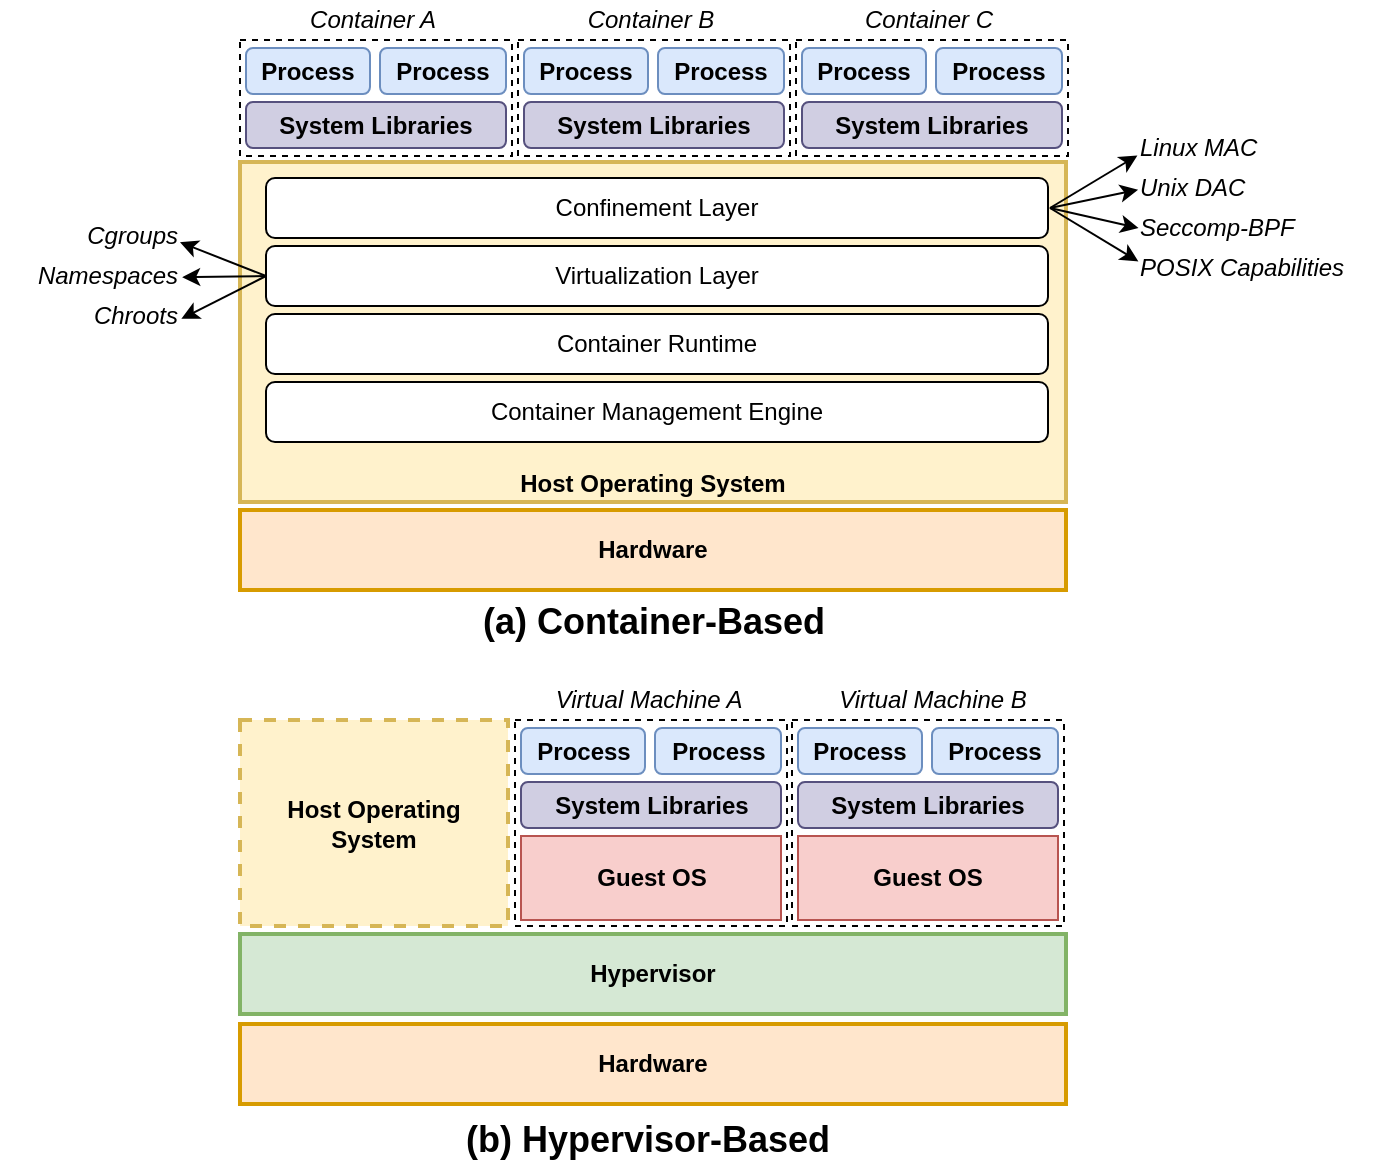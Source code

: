 <mxfile version="14.6.13" type="device"><diagram id="Iyh_wsnr-y02IcqG2gbX" name="Page-1"><mxGraphModel dx="2295" dy="1297" grid="1" gridSize="10" guides="1" tooltips="1" connect="1" arrows="1" fold="1" page="1" pageScale="1" pageWidth="850" pageHeight="1100" math="1" shadow="0"><root><mxCell id="0"/><mxCell id="1" parent="0"/><mxCell id="WYWR_9nGMZGuRG-j_Kwl-5" value="Host Operating System" style="rounded=0;whiteSpace=wrap;html=1;align=center;strokeWidth=2;fillColor=#fff2cc;strokeColor=#d6b656;fontStyle=1;verticalAlign=bottom;" parent="1" vertex="1"><mxGeometry x="240" y="121" width="413" height="170" as="geometry"/></mxCell><mxCell id="WYWR_9nGMZGuRG-j_Kwl-6" value="&lt;b&gt;Hardware&lt;/b&gt;" style="rounded=0;whiteSpace=wrap;html=1;align=center;strokeWidth=2;fillColor=#ffe6cc;strokeColor=#d79b00;" parent="1" vertex="1"><mxGeometry x="240" y="295" width="413" height="40" as="geometry"/></mxCell><mxCell id="WYWR_9nGMZGuRG-j_Kwl-15" value="Container Runtime" style="rounded=1;whiteSpace=wrap;html=1;strokeWidth=1;align=center;" parent="1" vertex="1"><mxGeometry x="253" y="197" width="391" height="30" as="geometry"/></mxCell><mxCell id="WYWR_9nGMZGuRG-j_Kwl-16" value="Container Management Engine" style="rounded=1;whiteSpace=wrap;html=1;strokeWidth=1;align=center;" parent="1" vertex="1"><mxGeometry x="253" y="231" width="391" height="30" as="geometry"/></mxCell><mxCell id="WYWR_9nGMZGuRG-j_Kwl-41" style="edgeStyle=none;rounded=0;orthogonalLoop=1;jettySize=auto;html=1;exitX=0;exitY=0.5;exitDx=0;exitDy=0;entryX=1;entryY=0.656;entryDx=0;entryDy=0;entryPerimeter=0;" parent="1" source="WYWR_9nGMZGuRG-j_Kwl-20" target="WYWR_9nGMZGuRG-j_Kwl-35" edge="1"><mxGeometry relative="1" as="geometry"/></mxCell><mxCell id="WYWR_9nGMZGuRG-j_Kwl-42" style="edgeStyle=none;rounded=0;orthogonalLoop=1;jettySize=auto;html=1;exitX=0;exitY=0.5;exitDx=0;exitDy=0;entryX=1.012;entryY=0.53;entryDx=0;entryDy=0;entryPerimeter=0;" parent="1" source="WYWR_9nGMZGuRG-j_Kwl-20" target="WYWR_9nGMZGuRG-j_Kwl-34" edge="1"><mxGeometry relative="1" as="geometry"/></mxCell><mxCell id="WYWR_9nGMZGuRG-j_Kwl-43" style="edgeStyle=none;rounded=0;orthogonalLoop=1;jettySize=auto;html=1;exitX=0;exitY=0.5;exitDx=0;exitDy=0;entryX=1.011;entryY=0.57;entryDx=0;entryDy=0;entryPerimeter=0;" parent="1" source="WYWR_9nGMZGuRG-j_Kwl-20" target="WYWR_9nGMZGuRG-j_Kwl-36" edge="1"><mxGeometry relative="1" as="geometry"/></mxCell><mxCell id="WYWR_9nGMZGuRG-j_Kwl-20" value="Virtualization Layer" style="rounded=1;whiteSpace=wrap;html=1;strokeWidth=1;align=center;" parent="1" vertex="1"><mxGeometry x="253" y="163" width="391" height="30" as="geometry"/></mxCell><mxCell id="WYWR_9nGMZGuRG-j_Kwl-30" style="edgeStyle=none;rounded=0;orthogonalLoop=1;jettySize=auto;html=1;exitX=1;exitY=0.5;exitDx=0;exitDy=0;entryX=0.01;entryY=0.686;entryDx=0;entryDy=0;entryPerimeter=0;" parent="1" target="WYWR_9nGMZGuRG-j_Kwl-22" edge="1"><mxGeometry relative="1" as="geometry"><mxPoint x="645" y="144" as="sourcePoint"/></mxGeometry></mxCell><mxCell id="WYWR_9nGMZGuRG-j_Kwl-31" style="edgeStyle=none;rounded=0;orthogonalLoop=1;jettySize=auto;html=1;exitX=1;exitY=0.5;exitDx=0;exitDy=0;entryX=0.015;entryY=0.544;entryDx=0;entryDy=0;entryPerimeter=0;" parent="1" target="WYWR_9nGMZGuRG-j_Kwl-23" edge="1"><mxGeometry relative="1" as="geometry"><mxPoint x="645" y="144" as="sourcePoint"/></mxGeometry></mxCell><mxCell id="WYWR_9nGMZGuRG-j_Kwl-32" style="edgeStyle=none;rounded=0;orthogonalLoop=1;jettySize=auto;html=1;exitX=1;exitY=0.5;exitDx=0;exitDy=0;entryX=0.014;entryY=0.502;entryDx=0;entryDy=0;entryPerimeter=0;" parent="1" target="WYWR_9nGMZGuRG-j_Kwl-24" edge="1"><mxGeometry relative="1" as="geometry"><mxPoint x="645" y="144" as="sourcePoint"/></mxGeometry></mxCell><mxCell id="WYWR_9nGMZGuRG-j_Kwl-33" style="edgeStyle=none;rounded=0;orthogonalLoop=1;jettySize=auto;html=1;exitX=1;exitY=0.5;exitDx=0;exitDy=0;entryX=0.01;entryY=0.335;entryDx=0;entryDy=0;entryPerimeter=0;" parent="1" target="WYWR_9nGMZGuRG-j_Kwl-25" edge="1"><mxGeometry relative="1" as="geometry"><mxPoint x="645" y="144" as="sourcePoint"/></mxGeometry></mxCell><mxCell id="WYWR_9nGMZGuRG-j_Kwl-21" value="Confinement Layer" style="rounded=1;whiteSpace=wrap;html=1;strokeWidth=1;align=center;" parent="1" vertex="1"><mxGeometry x="253" y="129" width="391" height="30" as="geometry"/></mxCell><mxCell id="WYWR_9nGMZGuRG-j_Kwl-22" value="Linux MAC" style="text;html=1;align=left;verticalAlign=middle;resizable=0;points=[];autosize=1;strokeColor=none;fontStyle=2" parent="1" vertex="1"><mxGeometry x="688" y="104" width="70" height="20" as="geometry"/></mxCell><mxCell id="WYWR_9nGMZGuRG-j_Kwl-23" value="Unix DAC" style="text;html=1;align=left;verticalAlign=middle;resizable=0;points=[];autosize=1;strokeColor=none;fontStyle=2" parent="1" vertex="1"><mxGeometry x="688" y="124" width="70" height="20" as="geometry"/></mxCell><mxCell id="WYWR_9nGMZGuRG-j_Kwl-24" value="Seccomp-BPF" style="text;html=1;align=left;verticalAlign=middle;resizable=0;points=[];autosize=1;strokeColor=none;fontStyle=2" parent="1" vertex="1"><mxGeometry x="688" y="144" width="90" height="20" as="geometry"/></mxCell><mxCell id="WYWR_9nGMZGuRG-j_Kwl-25" value="POSIX Capabilities" style="text;html=1;align=left;verticalAlign=middle;resizable=0;points=[];autosize=1;strokeColor=none;fontStyle=2" parent="1" vertex="1"><mxGeometry x="688" y="164" width="120" height="20" as="geometry"/></mxCell><mxCell id="WYWR_9nGMZGuRG-j_Kwl-34" value="Namespaces" style="text;html=1;align=right;verticalAlign=middle;resizable=0;points=[];autosize=1;strokeColor=none;fontStyle=2" parent="1" vertex="1"><mxGeometry x="120" y="168" width="90" height="20" as="geometry"/></mxCell><mxCell id="WYWR_9nGMZGuRG-j_Kwl-35" value="Cgroups" style="text;html=1;align=right;verticalAlign=middle;resizable=0;points=[];autosize=1;strokeColor=none;fontStyle=2" parent="1" vertex="1"><mxGeometry x="150" y="148" width="60" height="20" as="geometry"/></mxCell><mxCell id="WYWR_9nGMZGuRG-j_Kwl-36" value="Chroots" style="text;html=1;align=right;verticalAlign=middle;resizable=0;points=[];autosize=1;strokeColor=none;fontStyle=2" parent="1" vertex="1"><mxGeometry x="150" y="188" width="60" height="20" as="geometry"/></mxCell><mxCell id="WYWR_9nGMZGuRG-j_Kwl-45" value="(a) Container-Based" style="text;html=1;strokeColor=none;fillColor=none;align=center;verticalAlign=middle;whiteSpace=wrap;rounded=0;fontSize=18;fontStyle=1" parent="1" vertex="1"><mxGeometry x="352" y="341" width="190" height="20" as="geometry"/></mxCell><mxCell id="WYWR_9nGMZGuRG-j_Kwl-83" value="" style="rounded=0;whiteSpace=wrap;html=1;fontSize=23;fillColor=none;dashed=1;" parent="1" vertex="1"><mxGeometry x="377.5" y="400" width="136" height="103" as="geometry"/></mxCell><mxCell id="WYWR_9nGMZGuRG-j_Kwl-85" value="Host Operating&lt;br&gt;System" style="rounded=0;whiteSpace=wrap;html=1;align=center;strokeWidth=2;fillColor=#fff2cc;strokeColor=#d6b656;fontStyle=1;verticalAlign=middle;dashed=1;" parent="1" vertex="1"><mxGeometry x="240" y="400" width="134" height="103" as="geometry"/></mxCell><mxCell id="WYWR_9nGMZGuRG-j_Kwl-88" value="&lt;b&gt;Process&lt;/b&gt;" style="rounded=1;whiteSpace=wrap;html=1;align=center;strokeWidth=1;fillColor=#dae8fc;strokeColor=#6c8ebf;" parent="1" vertex="1"><mxGeometry x="380.5" y="404" width="62" height="23" as="geometry"/></mxCell><mxCell id="WYWR_9nGMZGuRG-j_Kwl-89" value="&lt;b&gt;Process&lt;/b&gt;" style="rounded=1;whiteSpace=wrap;html=1;align=center;strokeWidth=1;fillColor=#dae8fc;strokeColor=#6c8ebf;" parent="1" vertex="1"><mxGeometry x="447.5" y="404" width="63" height="23" as="geometry"/></mxCell><mxCell id="WYWR_9nGMZGuRG-j_Kwl-90" value="&lt;b&gt;System Libraries&lt;/b&gt;" style="rounded=1;whiteSpace=wrap;html=1;align=center;strokeWidth=1;fillColor=#d0cee2;strokeColor=#56517e;" parent="1" vertex="1"><mxGeometry x="380.5" y="431" width="130" height="23" as="geometry"/></mxCell><mxCell id="WYWR_9nGMZGuRG-j_Kwl-93" value="(b) Hypervisor-Based" style="text;html=1;strokeColor=none;fillColor=none;align=center;verticalAlign=middle;whiteSpace=wrap;rounded=0;fontSize=18;fontStyle=1" parent="1" vertex="1"><mxGeometry x="348.5" y="600" width="190" height="20" as="geometry"/></mxCell><mxCell id="WYWR_9nGMZGuRG-j_Kwl-94" value="Hypervisor" style="rounded=0;whiteSpace=wrap;html=1;strokeColor=#82b366;fillColor=#d5e8d4;strokeWidth=2;fontStyle=1;" parent="1" vertex="1"><mxGeometry x="240" y="507" width="413" height="40" as="geometry"/></mxCell><mxCell id="WYWR_9nGMZGuRG-j_Kwl-95" value="&lt;b&gt;Guest OS&lt;/b&gt;" style="rounded=0;whiteSpace=wrap;html=1;align=center;strokeWidth=1;fillColor=#f8cecc;strokeColor=#b85450;" parent="1" vertex="1"><mxGeometry x="380.5" y="458" width="130" height="42" as="geometry"/></mxCell><mxCell id="WYWR_9nGMZGuRG-j_Kwl-97" value="&lt;i&gt;Virtual Machine A&lt;/i&gt;" style="text;html=1;align=center;verticalAlign=middle;resizable=0;points=[];autosize=1;fontSize=12;" parent="1" vertex="1"><mxGeometry x="388.5" y="380" width="110" height="20" as="geometry"/></mxCell><mxCell id="WYWR_9nGMZGuRG-j_Kwl-98" value="" style="rounded=0;whiteSpace=wrap;html=1;fontSize=23;fillColor=none;dashed=1;" parent="1" vertex="1"><mxGeometry x="240" y="60" width="136" height="58" as="geometry"/></mxCell><mxCell id="WYWR_9nGMZGuRG-j_Kwl-99" value="" style="rounded=0;whiteSpace=wrap;html=1;fontSize=23;fillColor=none;dashed=1;" parent="1" vertex="1"><mxGeometry x="379" y="60" width="136" height="58" as="geometry"/></mxCell><mxCell id="WYWR_9nGMZGuRG-j_Kwl-100" value="&lt;i&gt;Container A&lt;/i&gt;" style="text;html=1;align=center;verticalAlign=middle;resizable=0;points=[];autosize=1;fontSize=12;" parent="1" vertex="1"><mxGeometry x="266" y="40" width="80" height="20" as="geometry"/></mxCell><mxCell id="WYWR_9nGMZGuRG-j_Kwl-101" value="&lt;b&gt;System Libraries&lt;/b&gt;" style="rounded=1;whiteSpace=wrap;html=1;align=center;strokeWidth=1;fillColor=#d0cee2;strokeColor=#56517e;" parent="1" vertex="1"><mxGeometry x="243" y="91" width="130" height="23" as="geometry"/></mxCell><mxCell id="WYWR_9nGMZGuRG-j_Kwl-102" value="&lt;b&gt;Process&lt;/b&gt;" style="rounded=1;whiteSpace=wrap;html=1;align=center;strokeWidth=1;fillColor=#dae8fc;strokeColor=#6c8ebf;" parent="1" vertex="1"><mxGeometry x="382" y="64" width="62" height="23" as="geometry"/></mxCell><mxCell id="WYWR_9nGMZGuRG-j_Kwl-103" value="&lt;b&gt;Process&lt;/b&gt;" style="rounded=1;whiteSpace=wrap;html=1;align=center;strokeWidth=1;fillColor=#dae8fc;strokeColor=#6c8ebf;" parent="1" vertex="1"><mxGeometry x="449" y="64" width="63" height="23" as="geometry"/></mxCell><mxCell id="WYWR_9nGMZGuRG-j_Kwl-104" value="&lt;b&gt;System Libraries&lt;/b&gt;" style="rounded=1;whiteSpace=wrap;html=1;align=center;strokeWidth=1;fillColor=#d0cee2;strokeColor=#56517e;" parent="1" vertex="1"><mxGeometry x="382" y="91" width="130" height="23" as="geometry"/></mxCell><mxCell id="WYWR_9nGMZGuRG-j_Kwl-105" value="&lt;b&gt;Process&lt;/b&gt;" style="rounded=1;whiteSpace=wrap;html=1;align=center;strokeWidth=1;fillColor=#dae8fc;strokeColor=#6c8ebf;" parent="1" vertex="1"><mxGeometry x="243" y="64" width="62" height="23" as="geometry"/></mxCell><mxCell id="WYWR_9nGMZGuRG-j_Kwl-106" value="&lt;b&gt;Process&lt;/b&gt;" style="rounded=1;whiteSpace=wrap;html=1;align=center;strokeWidth=1;fillColor=#dae8fc;strokeColor=#6c8ebf;" parent="1" vertex="1"><mxGeometry x="310" y="64" width="63" height="23" as="geometry"/></mxCell><mxCell id="WYWR_9nGMZGuRG-j_Kwl-109" value="&lt;i&gt;Container B&lt;/i&gt;" style="text;html=1;align=center;verticalAlign=middle;resizable=0;points=[];autosize=1;fontSize=12;" parent="1" vertex="1"><mxGeometry x="405" y="40" width="80" height="20" as="geometry"/></mxCell><mxCell id="FsN-Q-b7t8M4LK8fVa4E-3" value="" style="rounded=0;whiteSpace=wrap;html=1;fontSize=23;fillColor=none;dashed=1;" parent="1" vertex="1"><mxGeometry x="516" y="400" width="136" height="103" as="geometry"/></mxCell><mxCell id="FsN-Q-b7t8M4LK8fVa4E-4" value="&lt;b&gt;Process&lt;/b&gt;" style="rounded=1;whiteSpace=wrap;html=1;align=center;strokeWidth=1;fillColor=#dae8fc;strokeColor=#6c8ebf;" parent="1" vertex="1"><mxGeometry x="519" y="404" width="62" height="23" as="geometry"/></mxCell><mxCell id="FsN-Q-b7t8M4LK8fVa4E-5" value="&lt;b&gt;Process&lt;/b&gt;" style="rounded=1;whiteSpace=wrap;html=1;align=center;strokeWidth=1;fillColor=#dae8fc;strokeColor=#6c8ebf;" parent="1" vertex="1"><mxGeometry x="586" y="404" width="63" height="23" as="geometry"/></mxCell><mxCell id="FsN-Q-b7t8M4LK8fVa4E-6" value="&lt;b&gt;System Libraries&lt;/b&gt;" style="rounded=1;whiteSpace=wrap;html=1;align=center;strokeWidth=1;fillColor=#d0cee2;strokeColor=#56517e;" parent="1" vertex="1"><mxGeometry x="519" y="431" width="130" height="23" as="geometry"/></mxCell><mxCell id="FsN-Q-b7t8M4LK8fVa4E-7" value="&lt;b&gt;Guest OS&lt;/b&gt;" style="rounded=0;whiteSpace=wrap;html=1;align=center;strokeWidth=1;fillColor=#f8cecc;strokeColor=#b85450;" parent="1" vertex="1"><mxGeometry x="519" y="458" width="130" height="42" as="geometry"/></mxCell><mxCell id="FsN-Q-b7t8M4LK8fVa4E-8" value="&lt;i&gt;Virtual Machine B&lt;/i&gt;" style="text;html=1;align=center;verticalAlign=middle;resizable=0;points=[];autosize=1;fontSize=12;" parent="1" vertex="1"><mxGeometry x="531" y="380" width="110" height="20" as="geometry"/></mxCell><mxCell id="FsN-Q-b7t8M4LK8fVa4E-9" value="" style="rounded=0;whiteSpace=wrap;html=1;fontSize=23;fillColor=none;dashed=1;" parent="1" vertex="1"><mxGeometry x="518" y="60" width="136" height="58" as="geometry"/></mxCell><mxCell id="FsN-Q-b7t8M4LK8fVa4E-10" value="&lt;b&gt;Process&lt;/b&gt;" style="rounded=1;whiteSpace=wrap;html=1;align=center;strokeWidth=1;fillColor=#dae8fc;strokeColor=#6c8ebf;" parent="1" vertex="1"><mxGeometry x="521" y="64" width="62" height="23" as="geometry"/></mxCell><mxCell id="FsN-Q-b7t8M4LK8fVa4E-11" value="&lt;b&gt;Process&lt;/b&gt;" style="rounded=1;whiteSpace=wrap;html=1;align=center;strokeWidth=1;fillColor=#dae8fc;strokeColor=#6c8ebf;" parent="1" vertex="1"><mxGeometry x="588" y="64" width="63" height="23" as="geometry"/></mxCell><mxCell id="FsN-Q-b7t8M4LK8fVa4E-12" value="&lt;b&gt;System Libraries&lt;/b&gt;" style="rounded=1;whiteSpace=wrap;html=1;align=center;strokeWidth=1;fillColor=#d0cee2;strokeColor=#56517e;" parent="1" vertex="1"><mxGeometry x="521" y="91" width="130" height="23" as="geometry"/></mxCell><mxCell id="FsN-Q-b7t8M4LK8fVa4E-13" value="&lt;i&gt;Container C&lt;/i&gt;" style="text;html=1;align=center;verticalAlign=middle;resizable=0;points=[];autosize=1;fontSize=12;" parent="1" vertex="1"><mxGeometry x="544" y="40" width="80" height="20" as="geometry"/></mxCell><mxCell id="FsN-Q-b7t8M4LK8fVa4E-14" value="Hardware" style="rounded=0;whiteSpace=wrap;html=1;strokeColor=#d79b00;fillColor=#ffe6cc;strokeWidth=2;fontStyle=1;" parent="1" vertex="1"><mxGeometry x="240" y="552" width="413" height="40" as="geometry"/></mxCell></root></mxGraphModel></diagram></mxfile>